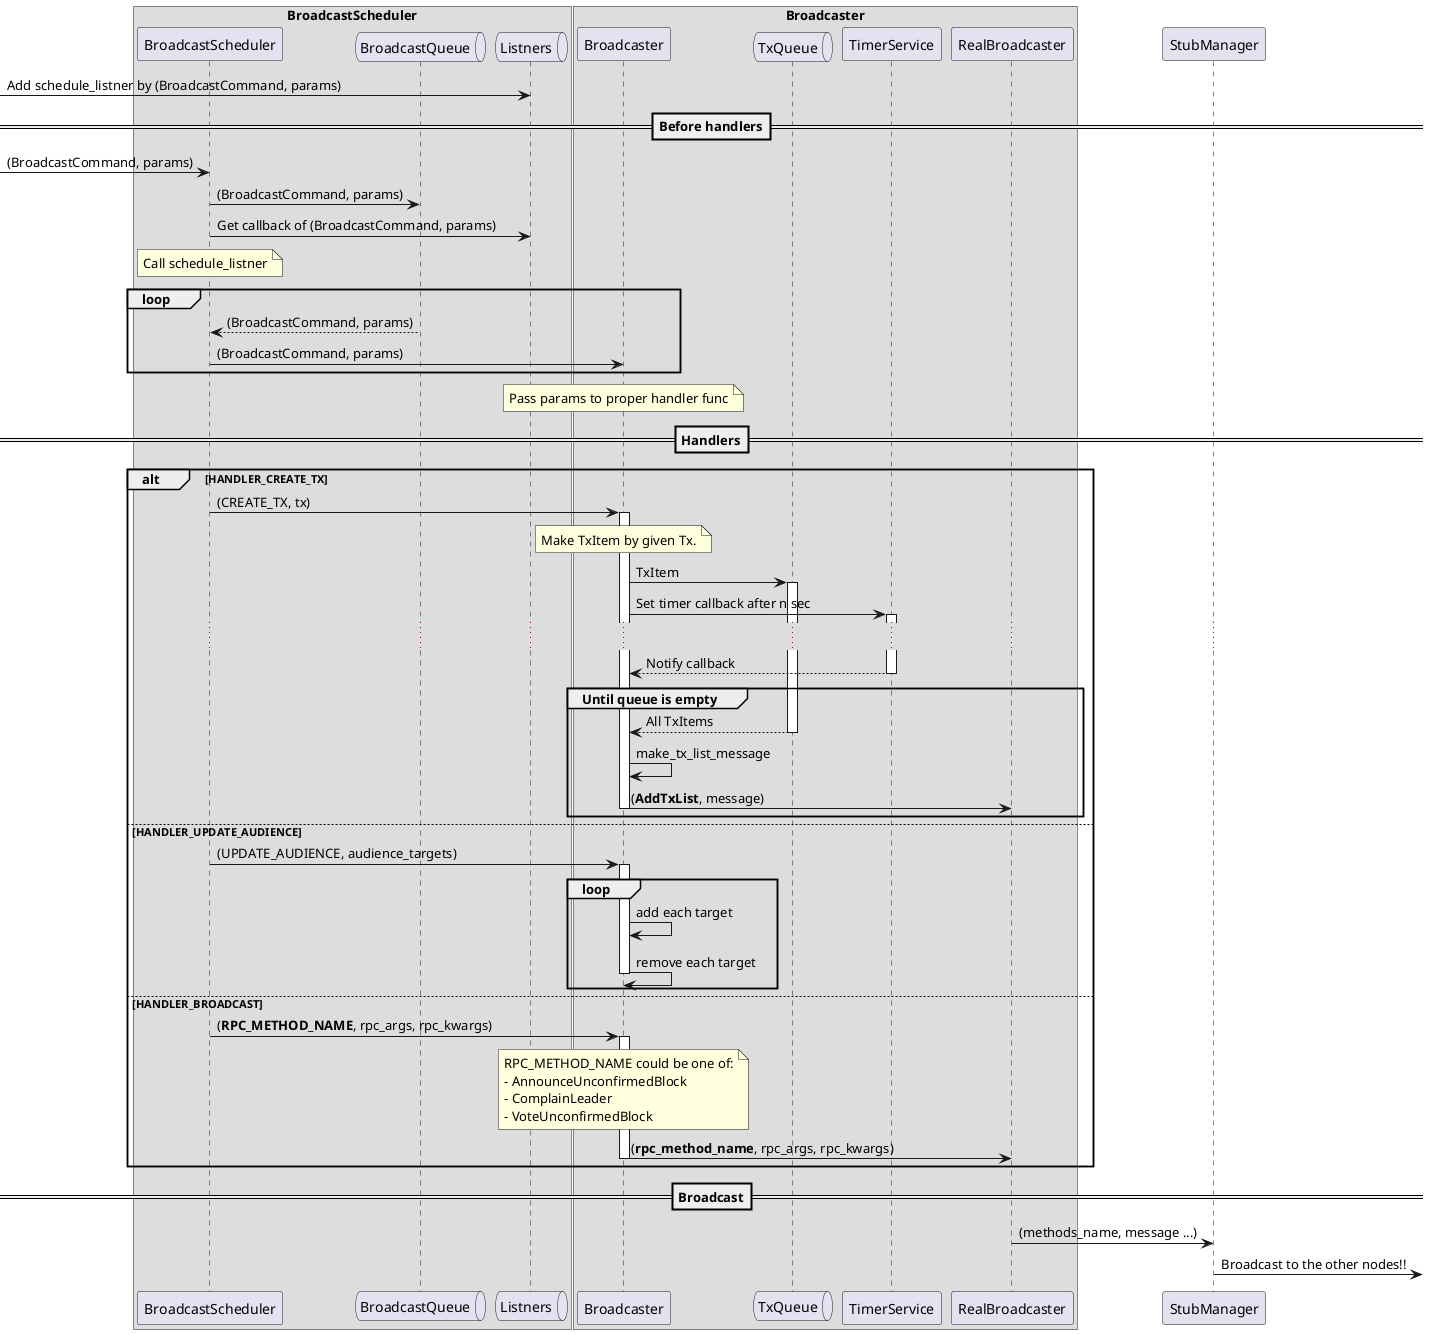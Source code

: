 @startuml
'Declaration
box "BroadcastScheduler"
    participant BroadcastScheduler as bs
    queue BroadcastQueue as bs_queue
    queue Listners as bs_listners
end box

box "Broadcaster"
    participant Broadcaster as bc
    queue TxQueue as bc_queue
    participant TimerService as timer

    participant RealBroadcaster as bc_real
end box

participant StubManager as stub_manager

'Relations
[-> bs_listners: Add schedule_listner by (BroadcastCommand, params)

==Before handlers==
[-> bs: (BroadcastCommand, params)
bs -> bs_queue: (BroadcastCommand, params)
bs -> bs_listners: Get callback of (BroadcastCommand, params)
note over bs: Call schedule_listner

group loop
    bs_queue --> bs: (BroadcastCommand, params)
    bs -> bc: (BroadcastCommand, params)
end group
note over bc: Pass params to proper handler func

==Handlers==
alt HANDLER_CREATE_TX
    bs -> bc: (CREATE_TX, tx)
    activate bc
    note over bc: Make TxItem by given Tx.
    bc -> bc_queue: TxItem
    activate bc_queue
    bc -> timer: Set timer callback after n sec
    activate timer
    ...
    timer --> bc: Notify callback
    deactivate timer

    group Until queue is empty
        bc_queue --> bc: All TxItems
        deactivate bc_queue
        bc -> bc: make_tx_list_message
        bc -> bc_real: (**AddTxList**, message)
        deactivate bc
    end group

else HANDLER_UPDATE_AUDIENCE
    bs -> bc: (UPDATE_AUDIENCE, audience_targets)
    activate bc
    group loop
        bc -> bc: add each target
        bc -> bc: remove each target
        deactivate bc
    end group

else HANDLER_BROADCAST
    bs -> bc: (**RPC_METHOD_NAME**, rpc_args, rpc_kwargs)
    activate bc
    note over bc
        RPC_METHOD_NAME could be one of:
        - AnnounceUnconfirmedBlock
        - ComplainLeader
        - VoteUnconfirmedBlock
    end note
    bc -> bc_real: (**rpc_method_name**, rpc_args, rpc_kwargs)
    deactivate bc
end alt

==Broadcast==
bc_real -> stub_manager: (methods_name, message ...)
stub_manager ->] : Broadcast to the other nodes!!

'=====Not used?
'group HANDLER_BROADCAST
'end group
'group HANDLER_SEND_TO_SINGLE_TARGET
'end group
@enduml
